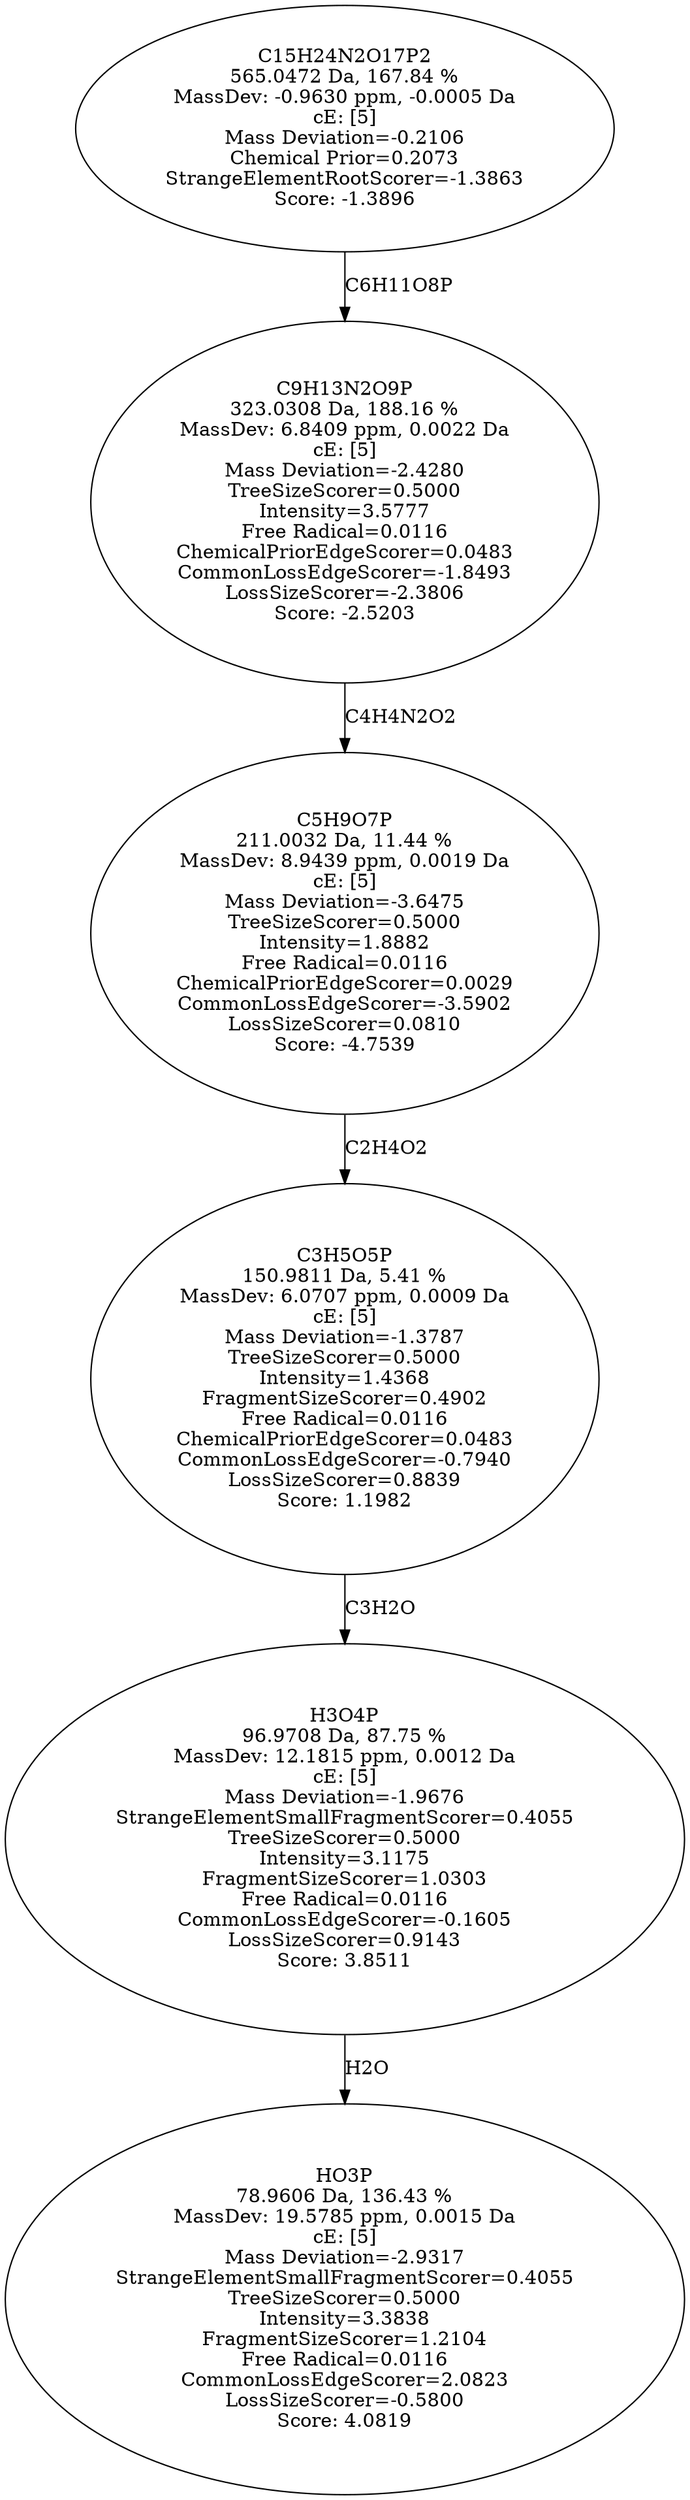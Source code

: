 strict digraph {
v1 [label="HO3P\n78.9606 Da, 136.43 %\nMassDev: 19.5785 ppm, 0.0015 Da\ncE: [5]\nMass Deviation=-2.9317\nStrangeElementSmallFragmentScorer=0.4055\nTreeSizeScorer=0.5000\nIntensity=3.3838\nFragmentSizeScorer=1.2104\nFree Radical=0.0116\nCommonLossEdgeScorer=2.0823\nLossSizeScorer=-0.5800\nScore: 4.0819"];
v2 [label="H3O4P\n96.9708 Da, 87.75 %\nMassDev: 12.1815 ppm, 0.0012 Da\ncE: [5]\nMass Deviation=-1.9676\nStrangeElementSmallFragmentScorer=0.4055\nTreeSizeScorer=0.5000\nIntensity=3.1175\nFragmentSizeScorer=1.0303\nFree Radical=0.0116\nCommonLossEdgeScorer=-0.1605\nLossSizeScorer=0.9143\nScore: 3.8511"];
v3 [label="C3H5O5P\n150.9811 Da, 5.41 %\nMassDev: 6.0707 ppm, 0.0009 Da\ncE: [5]\nMass Deviation=-1.3787\nTreeSizeScorer=0.5000\nIntensity=1.4368\nFragmentSizeScorer=0.4902\nFree Radical=0.0116\nChemicalPriorEdgeScorer=0.0483\nCommonLossEdgeScorer=-0.7940\nLossSizeScorer=0.8839\nScore: 1.1982"];
v4 [label="C5H9O7P\n211.0032 Da, 11.44 %\nMassDev: 8.9439 ppm, 0.0019 Da\ncE: [5]\nMass Deviation=-3.6475\nTreeSizeScorer=0.5000\nIntensity=1.8882\nFree Radical=0.0116\nChemicalPriorEdgeScorer=0.0029\nCommonLossEdgeScorer=-3.5902\nLossSizeScorer=0.0810\nScore: -4.7539"];
v5 [label="C9H13N2O9P\n323.0308 Da, 188.16 %\nMassDev: 6.8409 ppm, 0.0022 Da\ncE: [5]\nMass Deviation=-2.4280\nTreeSizeScorer=0.5000\nIntensity=3.5777\nFree Radical=0.0116\nChemicalPriorEdgeScorer=0.0483\nCommonLossEdgeScorer=-1.8493\nLossSizeScorer=-2.3806\nScore: -2.5203"];
v6 [label="C15H24N2O17P2\n565.0472 Da, 167.84 %\nMassDev: -0.9630 ppm, -0.0005 Da\ncE: [5]\nMass Deviation=-0.2106\nChemical Prior=0.2073\nStrangeElementRootScorer=-1.3863\nScore: -1.3896"];
v2 -> v1 [label="H2O"];
v3 -> v2 [label="C3H2O"];
v4 -> v3 [label="C2H4O2"];
v5 -> v4 [label="C4H4N2O2"];
v6 -> v5 [label="C6H11O8P"];
}